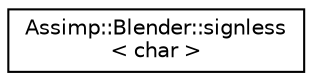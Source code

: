 digraph "Graphical Class Hierarchy"
{
  edge [fontname="Helvetica",fontsize="10",labelfontname="Helvetica",labelfontsize="10"];
  node [fontname="Helvetica",fontsize="10",shape=record];
  rankdir="LR";
  Node1 [label="Assimp::Blender::signless\l\< char \>",height=0.2,width=0.4,color="black", fillcolor="white", style="filled",URL="$struct_assimp_1_1_blender_1_1signless_3_01char_01_4.html"];
}
